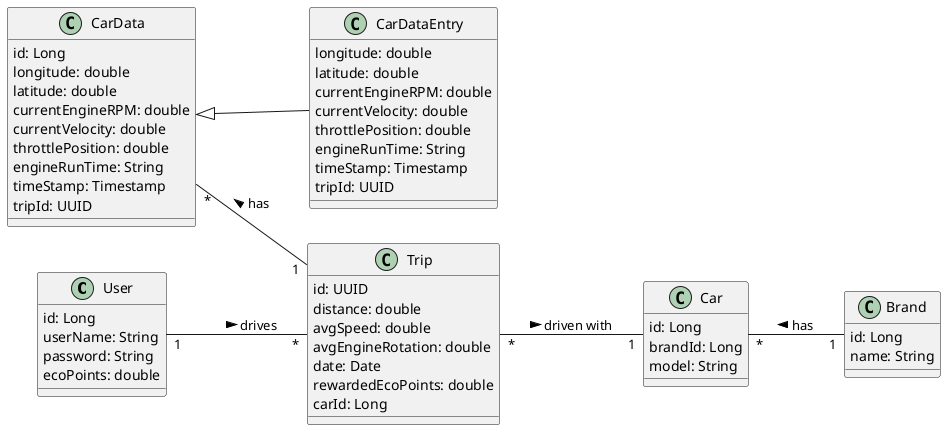 @startuml
left to right direction

class User{
    id: Long
    userName: String
    password: String
    ecoPoints: double
}

class Trip {
    id: UUID
    distance: double
    avgSpeed: double
    avgEngineRotation: double
    date: Date
    rewardedEcoPoints: double
    carId: Long
}

class Brand {
    id: Long
    name: String
}

class Car {
    id: Long
    brandId: Long
    model: String
}

class CarData {
    id: Long
    longitude: double
    latitude: double
    currentEngineRPM: double
    currentVelocity: double
    throttlePosition: double
    engineRunTime: String
    timeStamp: Timestamp
    tripId: UUID
}

class CarDataEntry {
    longitude: double
    latitude: double
    currentEngineRPM: double
    currentVelocity: double
    throttlePosition: double
    engineRunTime: String
    timeStamp: Timestamp
    tripId: UUID
}


User "1" -- "*" Trip : > drives
CarData "*" -- "1"  Trip : < has
CarDataEntry -u-|> CarData
Trip "*" -- "1" Car : > driven with
Car "*" -- "1" Brand : < has
@enduml
